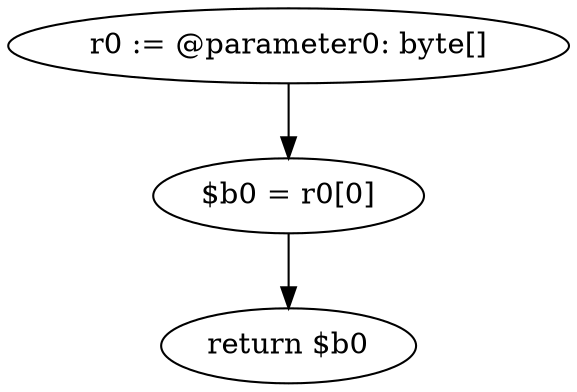 digraph "unitGraph" {
    "r0 := @parameter0: byte[]"
    "$b0 = r0[0]"
    "return $b0"
    "r0 := @parameter0: byte[]"->"$b0 = r0[0]";
    "$b0 = r0[0]"->"return $b0";
}
